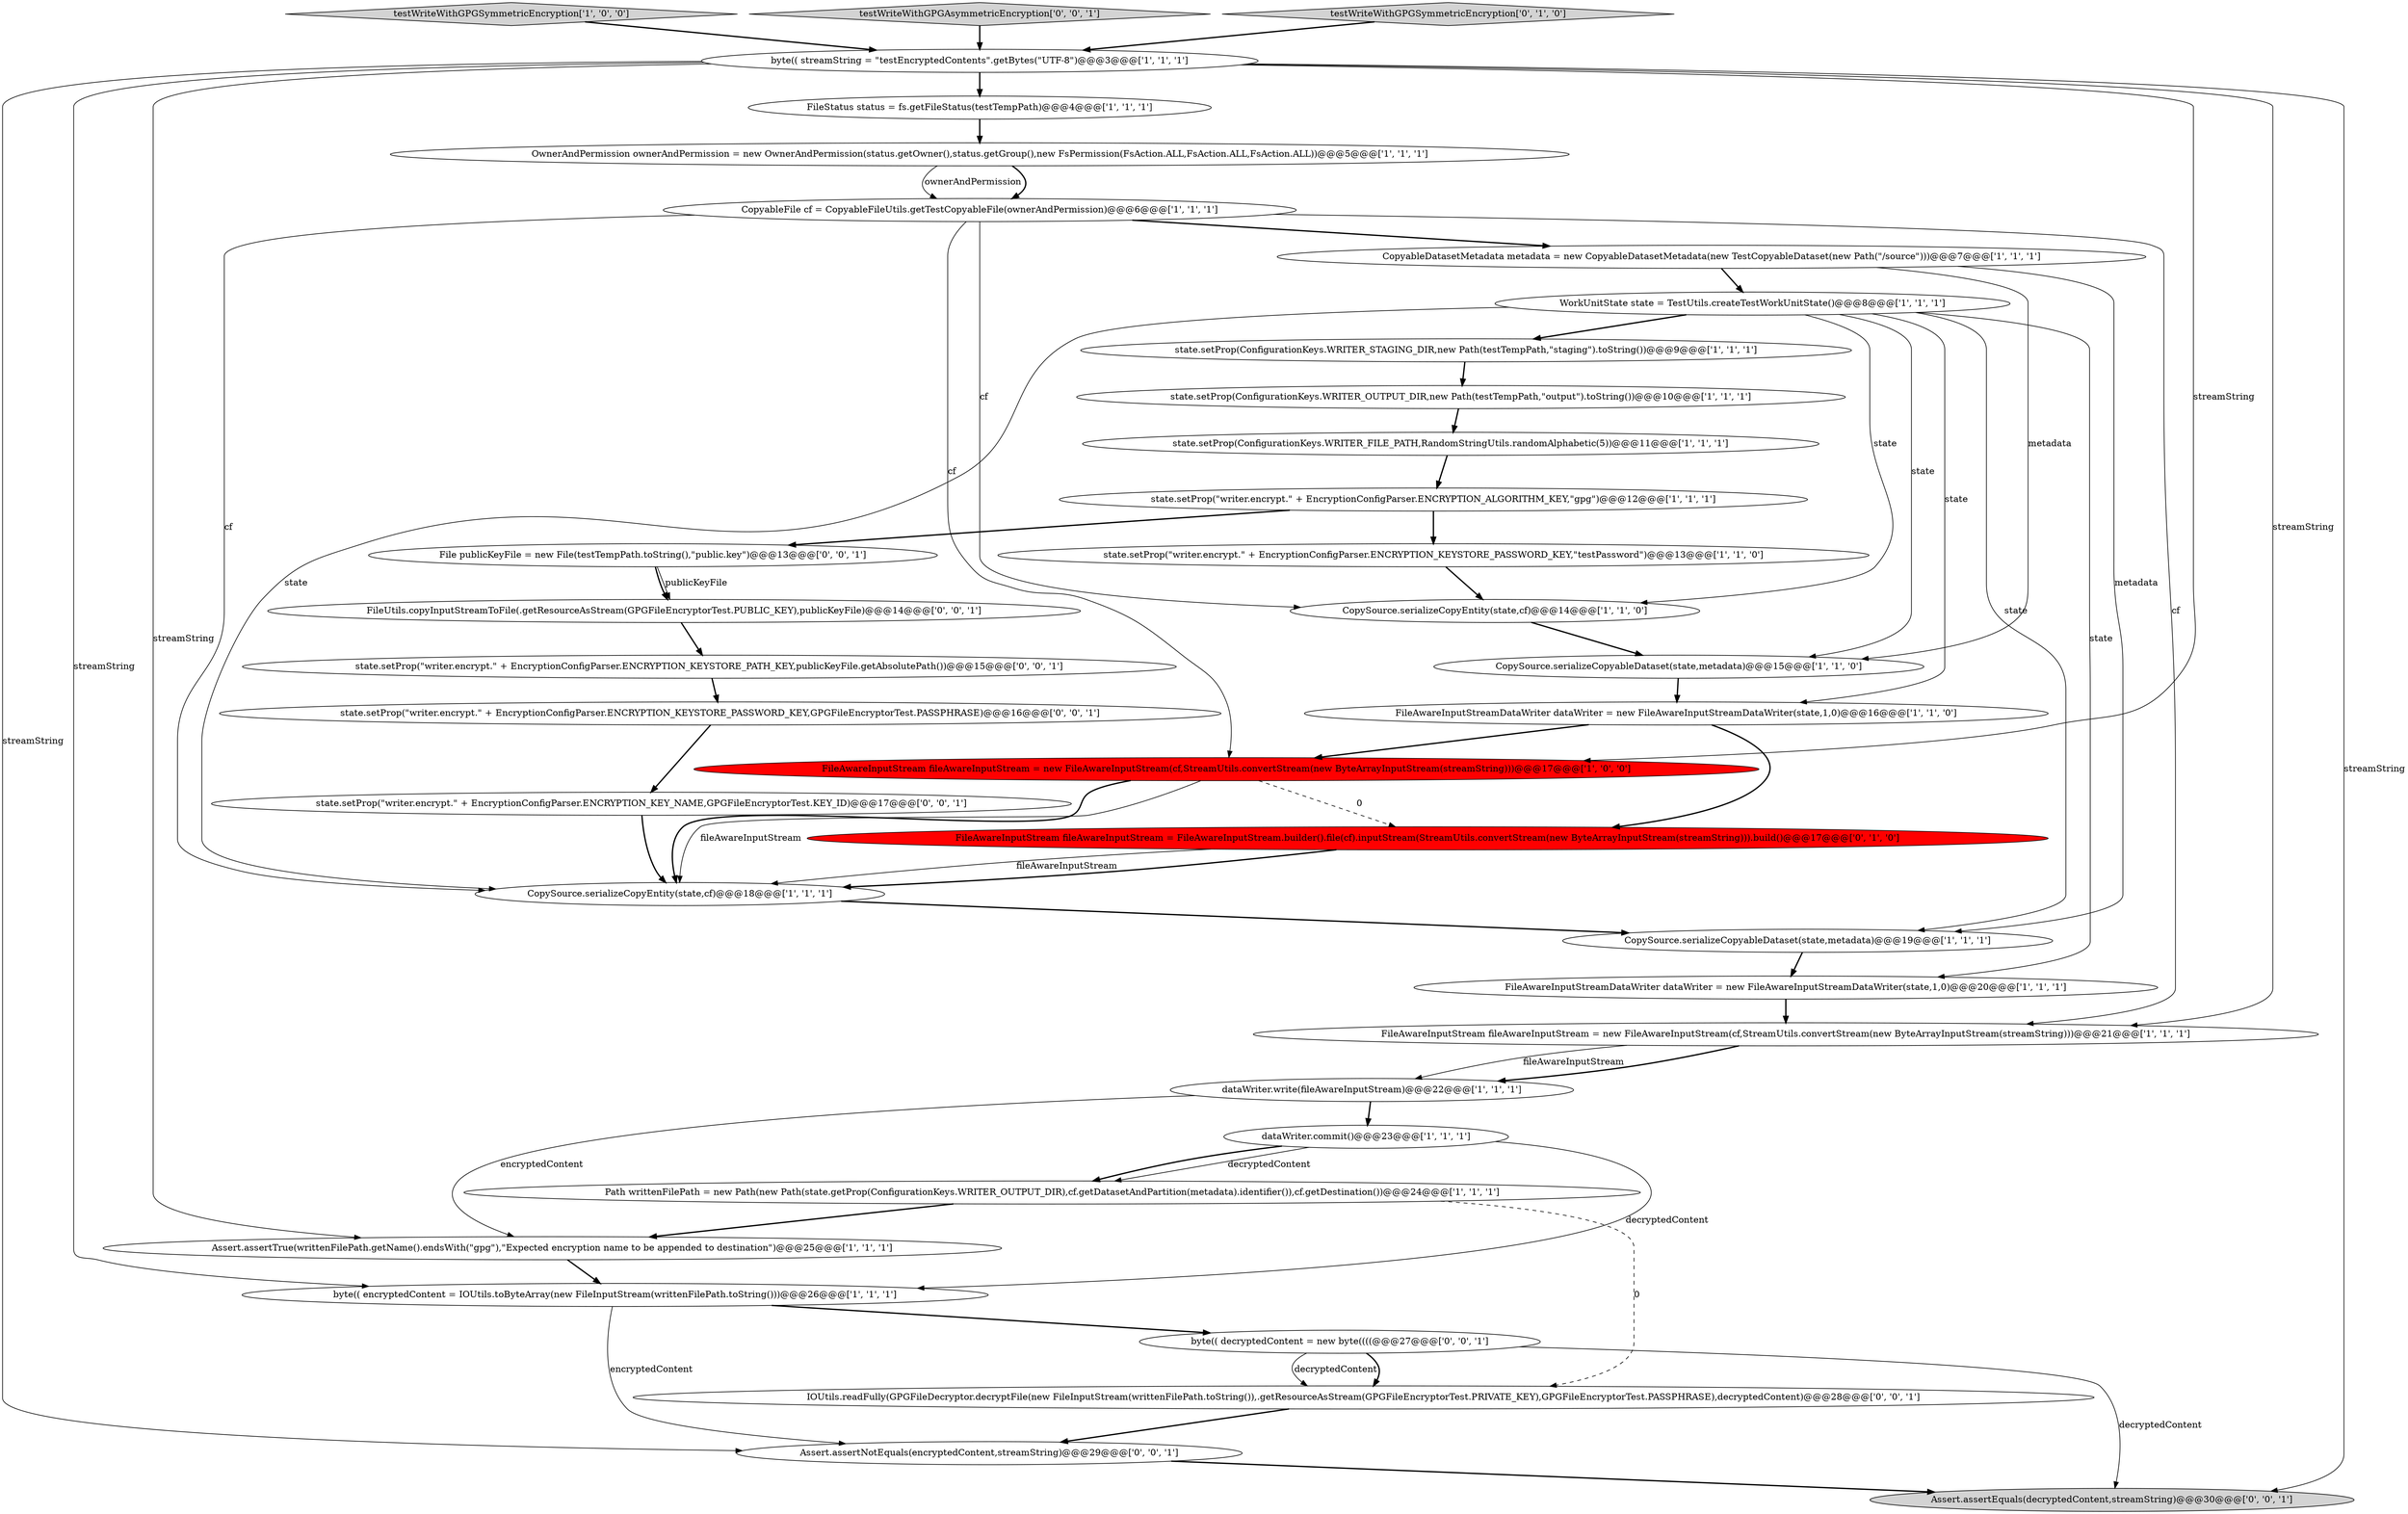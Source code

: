 digraph {
30 [style = filled, label = "byte(( decryptedContent = new byte((((@@@27@@@['0', '0', '1']", fillcolor = white, shape = ellipse image = "AAA0AAABBB3BBB"];
12 [style = filled, label = "dataWriter.commit()@@@23@@@['1', '1', '1']", fillcolor = white, shape = ellipse image = "AAA0AAABBB1BBB"];
17 [style = filled, label = "state.setProp(ConfigurationKeys.WRITER_OUTPUT_DIR,new Path(testTempPath,\"output\").toString())@@@10@@@['1', '1', '1']", fillcolor = white, shape = ellipse image = "AAA0AAABBB1BBB"];
22 [style = filled, label = "Path writtenFilePath = new Path(new Path(state.getProp(ConfigurationKeys.WRITER_OUTPUT_DIR),cf.getDatasetAndPartition(metadata).identifier()),cf.getDestination())@@@24@@@['1', '1', '1']", fillcolor = white, shape = ellipse image = "AAA0AAABBB1BBB"];
2 [style = filled, label = "FileAwareInputStream fileAwareInputStream = new FileAwareInputStream(cf,StreamUtils.convertStream(new ByteArrayInputStream(streamString)))@@@21@@@['1', '1', '1']", fillcolor = white, shape = ellipse image = "AAA0AAABBB1BBB"];
19 [style = filled, label = "OwnerAndPermission ownerAndPermission = new OwnerAndPermission(status.getOwner(),status.getGroup(),new FsPermission(FsAction.ALL,FsAction.ALL,FsAction.ALL))@@@5@@@['1', '1', '1']", fillcolor = white, shape = ellipse image = "AAA0AAABBB1BBB"];
8 [style = filled, label = "Assert.assertTrue(writtenFilePath.getName().endsWith(\"gpg\"),\"Expected encryption name to be appended to destination\")@@@25@@@['1', '1', '1']", fillcolor = white, shape = ellipse image = "AAA0AAABBB1BBB"];
6 [style = filled, label = "byte(( encryptedContent = IOUtils.toByteArray(new FileInputStream(writtenFilePath.toString()))@@@26@@@['1', '1', '1']", fillcolor = white, shape = ellipse image = "AAA0AAABBB1BBB"];
33 [style = filled, label = "Assert.assertNotEquals(encryptedContent,streamString)@@@29@@@['0', '0', '1']", fillcolor = white, shape = ellipse image = "AAA0AAABBB3BBB"];
13 [style = filled, label = "state.setProp(\"writer.encrypt.\" + EncryptionConfigParser.ENCRYPTION_KEYSTORE_PASSWORD_KEY,\"testPassword\")@@@13@@@['1', '1', '0']", fillcolor = white, shape = ellipse image = "AAA0AAABBB1BBB"];
15 [style = filled, label = "state.setProp(ConfigurationKeys.WRITER_FILE_PATH,RandomStringUtils.randomAlphabetic(5))@@@11@@@['1', '1', '1']", fillcolor = white, shape = ellipse image = "AAA0AAABBB1BBB"];
7 [style = filled, label = "CopySource.serializeCopyableDataset(state,metadata)@@@15@@@['1', '1', '0']", fillcolor = white, shape = ellipse image = "AAA0AAABBB1BBB"];
27 [style = filled, label = "state.setProp(\"writer.encrypt.\" + EncryptionConfigParser.ENCRYPTION_KEY_NAME,GPGFileEncryptorTest.KEY_ID)@@@17@@@['0', '0', '1']", fillcolor = white, shape = ellipse image = "AAA0AAABBB3BBB"];
5 [style = filled, label = "FileAwareInputStreamDataWriter dataWriter = new FileAwareInputStreamDataWriter(state,1,0)@@@20@@@['1', '1', '1']", fillcolor = white, shape = ellipse image = "AAA0AAABBB1BBB"];
14 [style = filled, label = "testWriteWithGPGSymmetricEncryption['1', '0', '0']", fillcolor = lightgray, shape = diamond image = "AAA0AAABBB1BBB"];
18 [style = filled, label = "CopyableFile cf = CopyableFileUtils.getTestCopyableFile(ownerAndPermission)@@@6@@@['1', '1', '1']", fillcolor = white, shape = ellipse image = "AAA0AAABBB1BBB"];
20 [style = filled, label = "FileAwareInputStreamDataWriter dataWriter = new FileAwareInputStreamDataWriter(state,1,0)@@@16@@@['1', '1', '0']", fillcolor = white, shape = ellipse image = "AAA0AAABBB1BBB"];
24 [style = filled, label = "WorkUnitState state = TestUtils.createTestWorkUnitState()@@@8@@@['1', '1', '1']", fillcolor = white, shape = ellipse image = "AAA0AAABBB1BBB"];
1 [style = filled, label = "CopySource.serializeCopyEntity(state,cf)@@@18@@@['1', '1', '1']", fillcolor = white, shape = ellipse image = "AAA0AAABBB1BBB"];
36 [style = filled, label = "IOUtils.readFully(GPGFileDecryptor.decryptFile(new FileInputStream(writtenFilePath.toString()),.getResourceAsStream(GPGFileEncryptorTest.PRIVATE_KEY),GPGFileEncryptorTest.PASSPHRASE),decryptedContent)@@@28@@@['0', '0', '1']", fillcolor = white, shape = ellipse image = "AAA0AAABBB3BBB"];
21 [style = filled, label = "FileStatus status = fs.getFileStatus(testTempPath)@@@4@@@['1', '1', '1']", fillcolor = white, shape = ellipse image = "AAA0AAABBB1BBB"];
3 [style = filled, label = "CopySource.serializeCopyableDataset(state,metadata)@@@19@@@['1', '1', '1']", fillcolor = white, shape = ellipse image = "AAA0AAABBB1BBB"];
26 [style = filled, label = "FileAwareInputStream fileAwareInputStream = FileAwareInputStream.builder().file(cf).inputStream(StreamUtils.convertStream(new ByteArrayInputStream(streamString))).build()@@@17@@@['0', '1', '0']", fillcolor = red, shape = ellipse image = "AAA1AAABBB2BBB"];
10 [style = filled, label = "state.setProp(ConfigurationKeys.WRITER_STAGING_DIR,new Path(testTempPath,\"staging\").toString())@@@9@@@['1', '1', '1']", fillcolor = white, shape = ellipse image = "AAA0AAABBB1BBB"];
11 [style = filled, label = "CopyableDatasetMetadata metadata = new CopyableDatasetMetadata(new TestCopyableDataset(new Path(\"/source\")))@@@7@@@['1', '1', '1']", fillcolor = white, shape = ellipse image = "AAA0AAABBB1BBB"];
9 [style = filled, label = "CopySource.serializeCopyEntity(state,cf)@@@14@@@['1', '1', '0']", fillcolor = white, shape = ellipse image = "AAA0AAABBB1BBB"];
28 [style = filled, label = "state.setProp(\"writer.encrypt.\" + EncryptionConfigParser.ENCRYPTION_KEYSTORE_PATH_KEY,publicKeyFile.getAbsolutePath())@@@15@@@['0', '0', '1']", fillcolor = white, shape = ellipse image = "AAA0AAABBB3BBB"];
32 [style = filled, label = "testWriteWithGPGAsymmetricEncryption['0', '0', '1']", fillcolor = lightgray, shape = diamond image = "AAA0AAABBB3BBB"];
34 [style = filled, label = "File publicKeyFile = new File(testTempPath.toString(),\"public.key\")@@@13@@@['0', '0', '1']", fillcolor = white, shape = ellipse image = "AAA0AAABBB3BBB"];
25 [style = filled, label = "testWriteWithGPGSymmetricEncryption['0', '1', '0']", fillcolor = lightgray, shape = diamond image = "AAA0AAABBB2BBB"];
0 [style = filled, label = "state.setProp(\"writer.encrypt.\" + EncryptionConfigParser.ENCRYPTION_ALGORITHM_KEY,\"gpg\")@@@12@@@['1', '1', '1']", fillcolor = white, shape = ellipse image = "AAA0AAABBB1BBB"];
29 [style = filled, label = "state.setProp(\"writer.encrypt.\" + EncryptionConfigParser.ENCRYPTION_KEYSTORE_PASSWORD_KEY,GPGFileEncryptorTest.PASSPHRASE)@@@16@@@['0', '0', '1']", fillcolor = white, shape = ellipse image = "AAA0AAABBB3BBB"];
4 [style = filled, label = "dataWriter.write(fileAwareInputStream)@@@22@@@['1', '1', '1']", fillcolor = white, shape = ellipse image = "AAA0AAABBB1BBB"];
16 [style = filled, label = "FileAwareInputStream fileAwareInputStream = new FileAwareInputStream(cf,StreamUtils.convertStream(new ByteArrayInputStream(streamString)))@@@17@@@['1', '0', '0']", fillcolor = red, shape = ellipse image = "AAA1AAABBB1BBB"];
35 [style = filled, label = "Assert.assertEquals(decryptedContent,streamString)@@@30@@@['0', '0', '1']", fillcolor = lightgray, shape = ellipse image = "AAA0AAABBB3BBB"];
31 [style = filled, label = "FileUtils.copyInputStreamToFile(.getResourceAsStream(GPGFileEncryptorTest.PUBLIC_KEY),publicKeyFile)@@@14@@@['0', '0', '1']", fillcolor = white, shape = ellipse image = "AAA0AAABBB3BBB"];
23 [style = filled, label = "byte(( streamString = \"testEncryptedContents\".getBytes(\"UTF-8\")@@@3@@@['1', '1', '1']", fillcolor = white, shape = ellipse image = "AAA0AAABBB1BBB"];
24->10 [style = bold, label=""];
30->36 [style = solid, label="decryptedContent"];
28->29 [style = bold, label=""];
24->20 [style = solid, label="state"];
18->1 [style = solid, label="cf"];
22->36 [style = dashed, label="0"];
33->35 [style = bold, label=""];
19->18 [style = bold, label=""];
27->1 [style = bold, label=""];
24->9 [style = solid, label="state"];
32->23 [style = bold, label=""];
0->13 [style = bold, label=""];
21->19 [style = bold, label=""];
24->1 [style = solid, label="state"];
12->22 [style = solid, label="decryptedContent"];
30->35 [style = solid, label="decryptedContent"];
20->26 [style = bold, label=""];
25->23 [style = bold, label=""];
26->1 [style = bold, label=""];
18->11 [style = bold, label=""];
1->3 [style = bold, label=""];
18->9 [style = solid, label="cf"];
34->31 [style = bold, label=""];
30->36 [style = bold, label=""];
10->17 [style = bold, label=""];
8->6 [style = bold, label=""];
23->6 [style = solid, label="streamString"];
7->20 [style = bold, label=""];
19->18 [style = solid, label="ownerAndPermission"];
24->7 [style = solid, label="state"];
9->7 [style = bold, label=""];
11->24 [style = bold, label=""];
36->33 [style = bold, label=""];
2->4 [style = bold, label=""];
4->8 [style = solid, label="encryptedContent"];
24->5 [style = solid, label="state"];
16->1 [style = solid, label="fileAwareInputStream"];
22->8 [style = bold, label=""];
16->26 [style = dashed, label="0"];
0->34 [style = bold, label=""];
29->27 [style = bold, label=""];
11->7 [style = solid, label="metadata"];
5->2 [style = bold, label=""];
3->5 [style = bold, label=""];
23->35 [style = solid, label="streamString"];
20->16 [style = bold, label=""];
14->23 [style = bold, label=""];
23->21 [style = bold, label=""];
16->1 [style = bold, label=""];
18->16 [style = solid, label="cf"];
23->33 [style = solid, label="streamString"];
6->33 [style = solid, label="encryptedContent"];
15->0 [style = bold, label=""];
2->4 [style = solid, label="fileAwareInputStream"];
18->2 [style = solid, label="cf"];
17->15 [style = bold, label=""];
12->6 [style = solid, label="decryptedContent"];
4->12 [style = bold, label=""];
24->3 [style = solid, label="state"];
26->1 [style = solid, label="fileAwareInputStream"];
34->31 [style = solid, label="publicKeyFile"];
13->9 [style = bold, label=""];
31->28 [style = bold, label=""];
23->8 [style = solid, label="streamString"];
11->3 [style = solid, label="metadata"];
23->2 [style = solid, label="streamString"];
23->16 [style = solid, label="streamString"];
12->22 [style = bold, label=""];
6->30 [style = bold, label=""];
}
